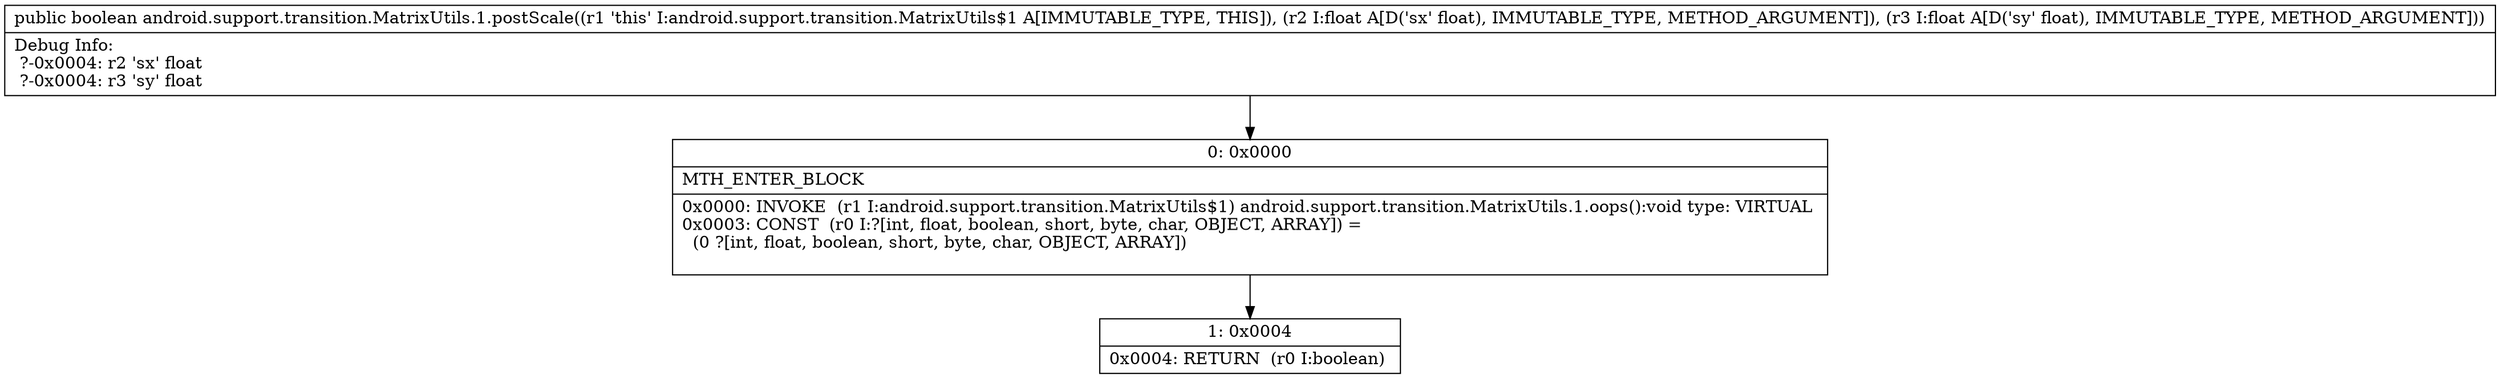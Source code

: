 digraph "CFG forandroid.support.transition.MatrixUtils.1.postScale(FF)Z" {
Node_0 [shape=record,label="{0\:\ 0x0000|MTH_ENTER_BLOCK\l|0x0000: INVOKE  (r1 I:android.support.transition.MatrixUtils$1) android.support.transition.MatrixUtils.1.oops():void type: VIRTUAL \l0x0003: CONST  (r0 I:?[int, float, boolean, short, byte, char, OBJECT, ARRAY]) = \l  (0 ?[int, float, boolean, short, byte, char, OBJECT, ARRAY])\l \l}"];
Node_1 [shape=record,label="{1\:\ 0x0004|0x0004: RETURN  (r0 I:boolean) \l}"];
MethodNode[shape=record,label="{public boolean android.support.transition.MatrixUtils.1.postScale((r1 'this' I:android.support.transition.MatrixUtils$1 A[IMMUTABLE_TYPE, THIS]), (r2 I:float A[D('sx' float), IMMUTABLE_TYPE, METHOD_ARGUMENT]), (r3 I:float A[D('sy' float), IMMUTABLE_TYPE, METHOD_ARGUMENT]))  | Debug Info:\l  ?\-0x0004: r2 'sx' float\l  ?\-0x0004: r3 'sy' float\l}"];
MethodNode -> Node_0;
Node_0 -> Node_1;
}

